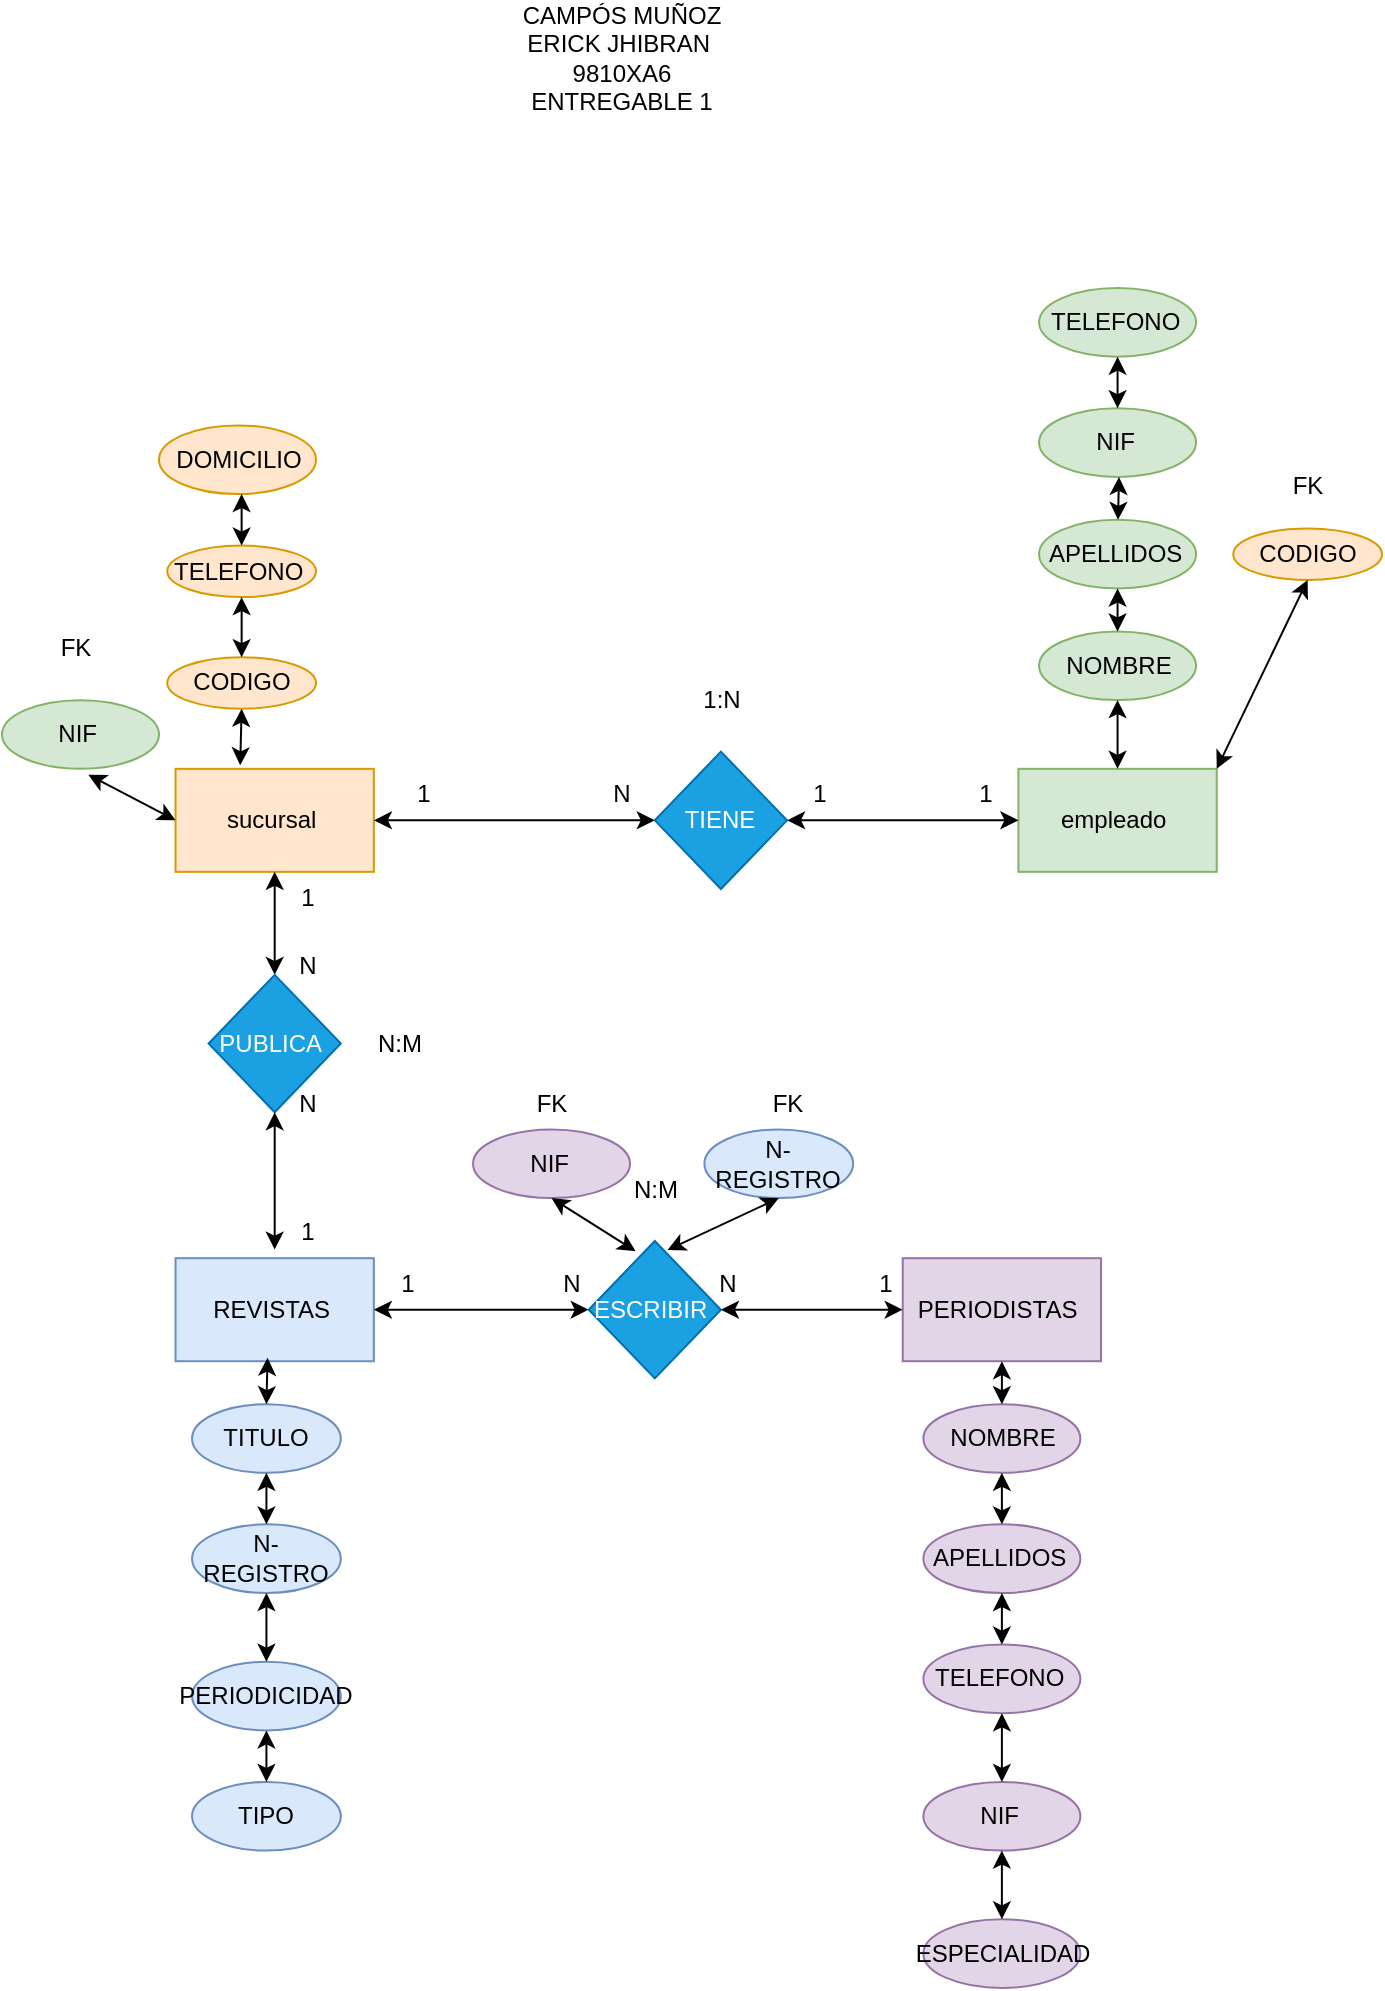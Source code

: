 <mxfile version="21.6.9" type="github">
  <diagram name="Página-1" id="8QFgCUBEhLeUxpsZhSJj">
    <mxGraphModel dx="3679" dy="2755" grid="1" gridSize="10" guides="1" tooltips="1" connect="1" arrows="1" fold="1" page="1" pageScale="1" pageWidth="827" pageHeight="1169" math="0" shadow="0">
      <root>
        <mxCell id="0" />
        <mxCell id="1" parent="0" />
        <mxCell id="Xy-snG1Vy1SHUKCUvtYk-78" value="" style="group" vertex="1" connectable="0" parent="1">
          <mxGeometry x="-770" y="-930" width="690" height="850" as="geometry" />
        </mxCell>
        <mxCell id="Xy-snG1Vy1SHUKCUvtYk-1" value="sucursal&amp;nbsp;" style="rounded=0;whiteSpace=wrap;html=1;fillColor=#ffe6cc;strokeColor=#d79b00;" vertex="1" parent="Xy-snG1Vy1SHUKCUvtYk-78">
          <mxGeometry x="86.766" y="240.404" width="99.162" height="51.515" as="geometry" />
        </mxCell>
        <mxCell id="Xy-snG1Vy1SHUKCUvtYk-2" value="empleado&amp;nbsp;" style="rounded=0;whiteSpace=wrap;html=1;fillColor=#d5e8d4;strokeColor=#82b366;" vertex="1" parent="Xy-snG1Vy1SHUKCUvtYk-78">
          <mxGeometry x="508.204" y="240.404" width="99.162" height="51.515" as="geometry" />
        </mxCell>
        <mxCell id="Xy-snG1Vy1SHUKCUvtYk-3" value="" style="endArrow=classic;startArrow=classic;html=1;rounded=0;exitX=1;exitY=0.5;exitDx=0;exitDy=0;" edge="1" parent="Xy-snG1Vy1SHUKCUvtYk-78" source="Xy-snG1Vy1SHUKCUvtYk-1">
          <mxGeometry width="50" height="50" relative="1" as="geometry">
            <mxPoint x="342.934" y="377.778" as="sourcePoint" />
            <mxPoint x="326.407" y="266.162" as="targetPoint" />
          </mxGeometry>
        </mxCell>
        <mxCell id="Xy-snG1Vy1SHUKCUvtYk-4" value="TIENE" style="rhombus;whiteSpace=wrap;html=1;fillColor=#1ba1e2;fontColor=#ffffff;strokeColor=#006EAF;" vertex="1" parent="Xy-snG1Vy1SHUKCUvtYk-78">
          <mxGeometry x="326.407" y="231.818" width="66.108" height="68.687" as="geometry" />
        </mxCell>
        <mxCell id="Xy-snG1Vy1SHUKCUvtYk-5" value="" style="endArrow=classic;startArrow=classic;html=1;rounded=0;entryX=0;entryY=0.5;entryDx=0;entryDy=0;exitX=1;exitY=0.5;exitDx=0;exitDy=0;" edge="1" parent="Xy-snG1Vy1SHUKCUvtYk-78" source="Xy-snG1Vy1SHUKCUvtYk-4" target="Xy-snG1Vy1SHUKCUvtYk-2">
          <mxGeometry width="50" height="50" relative="1" as="geometry">
            <mxPoint x="342.934" y="377.778" as="sourcePoint" />
            <mxPoint x="384.251" y="334.848" as="targetPoint" />
          </mxGeometry>
        </mxCell>
        <mxCell id="Xy-snG1Vy1SHUKCUvtYk-6" value="1" style="text;html=1;strokeColor=none;fillColor=none;align=center;verticalAlign=middle;whiteSpace=wrap;rounded=0;" vertex="1" parent="Xy-snG1Vy1SHUKCUvtYk-78">
          <mxGeometry x="185.928" y="240.404" width="49.581" height="25.758" as="geometry" />
        </mxCell>
        <mxCell id="Xy-snG1Vy1SHUKCUvtYk-7" value="N" style="text;html=1;strokeColor=none;fillColor=none;align=center;verticalAlign=middle;whiteSpace=wrap;rounded=0;" vertex="1" parent="Xy-snG1Vy1SHUKCUvtYk-78">
          <mxGeometry x="285.09" y="240.404" width="49.581" height="25.758" as="geometry" />
        </mxCell>
        <mxCell id="Xy-snG1Vy1SHUKCUvtYk-8" value="1" style="text;html=1;strokeColor=none;fillColor=none;align=center;verticalAlign=middle;whiteSpace=wrap;rounded=0;" vertex="1" parent="Xy-snG1Vy1SHUKCUvtYk-78">
          <mxGeometry x="384.251" y="240.404" width="49.581" height="25.758" as="geometry" />
        </mxCell>
        <mxCell id="Xy-snG1Vy1SHUKCUvtYk-9" value="1" style="text;html=1;strokeColor=none;fillColor=none;align=center;verticalAlign=middle;whiteSpace=wrap;rounded=0;" vertex="1" parent="Xy-snG1Vy1SHUKCUvtYk-78">
          <mxGeometry x="466.886" y="240.404" width="49.581" height="25.758" as="geometry" />
        </mxCell>
        <mxCell id="Xy-snG1Vy1SHUKCUvtYk-11" value="TITULO" style="ellipse;whiteSpace=wrap;html=1;fillColor=#dae8fc;strokeColor=#6c8ebf;" vertex="1" parent="Xy-snG1Vy1SHUKCUvtYk-78">
          <mxGeometry x="95.03" y="558.081" width="74.371" height="34.343" as="geometry" />
        </mxCell>
        <mxCell id="Xy-snG1Vy1SHUKCUvtYk-12" value="TELEFONO&amp;nbsp;" style="ellipse;whiteSpace=wrap;html=1;fillColor=#ffe6cc;strokeColor=#d79b00;" vertex="1" parent="Xy-snG1Vy1SHUKCUvtYk-78">
          <mxGeometry x="82.635" y="128.788" width="74.371" height="25.758" as="geometry" />
        </mxCell>
        <mxCell id="Xy-snG1Vy1SHUKCUvtYk-13" value="APELLIDOS&amp;nbsp;" style="ellipse;whiteSpace=wrap;html=1;fillColor=#d5e8d4;strokeColor=#82b366;" vertex="1" parent="Xy-snG1Vy1SHUKCUvtYk-78">
          <mxGeometry x="518.533" y="115.909" width="78.503" height="34.343" as="geometry" />
        </mxCell>
        <mxCell id="Xy-snG1Vy1SHUKCUvtYk-14" value="NIF&amp;nbsp;" style="ellipse;whiteSpace=wrap;html=1;fillColor=#d5e8d4;strokeColor=#82b366;" vertex="1" parent="Xy-snG1Vy1SHUKCUvtYk-78">
          <mxGeometry x="518.533" y="60.101" width="78.503" height="34.343" as="geometry" />
        </mxCell>
        <mxCell id="Xy-snG1Vy1SHUKCUvtYk-15" value="NOMBRE" style="ellipse;whiteSpace=wrap;html=1;fillColor=#d5e8d4;strokeColor=#82b366;" vertex="1" parent="Xy-snG1Vy1SHUKCUvtYk-78">
          <mxGeometry x="518.533" y="171.717" width="78.503" height="34.343" as="geometry" />
        </mxCell>
        <mxCell id="Xy-snG1Vy1SHUKCUvtYk-16" value="TELEFONO&amp;nbsp;" style="ellipse;whiteSpace=wrap;html=1;fillColor=#d5e8d4;strokeColor=#82b366;" vertex="1" parent="Xy-snG1Vy1SHUKCUvtYk-78">
          <mxGeometry x="518.533" width="78.503" height="34.343" as="geometry" />
        </mxCell>
        <mxCell id="Xy-snG1Vy1SHUKCUvtYk-17" value="DOMICILIO" style="ellipse;whiteSpace=wrap;html=1;fillColor=#ffe6cc;strokeColor=#d79b00;" vertex="1" parent="Xy-snG1Vy1SHUKCUvtYk-78">
          <mxGeometry x="78.503" y="68.687" width="78.503" height="34.343" as="geometry" />
        </mxCell>
        <mxCell id="Xy-snG1Vy1SHUKCUvtYk-18" value="REVISTAS&amp;nbsp;" style="rounded=0;whiteSpace=wrap;html=1;fillColor=#dae8fc;strokeColor=#6c8ebf;" vertex="1" parent="Xy-snG1Vy1SHUKCUvtYk-78">
          <mxGeometry x="86.766" y="485.101" width="99.162" height="51.515" as="geometry" />
        </mxCell>
        <mxCell id="Xy-snG1Vy1SHUKCUvtYk-19" value="" style="endArrow=classic;startArrow=classic;html=1;rounded=0;entryX=0.5;entryY=1;entryDx=0;entryDy=0;" edge="1" parent="Xy-snG1Vy1SHUKCUvtYk-78" target="Xy-snG1Vy1SHUKCUvtYk-1">
          <mxGeometry width="50" height="50" relative="1" as="geometry">
            <mxPoint x="136.347" y="343.434" as="sourcePoint" />
            <mxPoint x="384.251" y="231.818" as="targetPoint" />
          </mxGeometry>
        </mxCell>
        <mxCell id="Xy-snG1Vy1SHUKCUvtYk-20" value="PUBLICA&amp;nbsp;" style="rhombus;whiteSpace=wrap;html=1;fillColor=#1ba1e2;fontColor=#ffffff;strokeColor=#006EAF;" vertex="1" parent="Xy-snG1Vy1SHUKCUvtYk-78">
          <mxGeometry x="103.293" y="343.434" width="66.108" height="68.687" as="geometry" />
        </mxCell>
        <mxCell id="Xy-snG1Vy1SHUKCUvtYk-21" value="" style="endArrow=classic;startArrow=classic;html=1;rounded=0;exitX=0.5;exitY=1;exitDx=0;exitDy=0;" edge="1" parent="Xy-snG1Vy1SHUKCUvtYk-78" source="Xy-snG1Vy1SHUKCUvtYk-20">
          <mxGeometry width="50" height="50" relative="1" as="geometry">
            <mxPoint x="342.934" y="489.394" as="sourcePoint" />
            <mxPoint x="136.347" y="480.808" as="targetPoint" />
          </mxGeometry>
        </mxCell>
        <mxCell id="Xy-snG1Vy1SHUKCUvtYk-22" value="1" style="text;html=1;strokeColor=none;fillColor=none;align=center;verticalAlign=middle;whiteSpace=wrap;rounded=0;" vertex="1" parent="Xy-snG1Vy1SHUKCUvtYk-78">
          <mxGeometry x="128.084" y="291.919" width="49.581" height="25.758" as="geometry" />
        </mxCell>
        <mxCell id="Xy-snG1Vy1SHUKCUvtYk-23" value="N" style="text;html=1;strokeColor=none;fillColor=none;align=center;verticalAlign=middle;whiteSpace=wrap;rounded=0;" vertex="1" parent="Xy-snG1Vy1SHUKCUvtYk-78">
          <mxGeometry x="128.084" y="326.263" width="49.581" height="25.758" as="geometry" />
        </mxCell>
        <mxCell id="Xy-snG1Vy1SHUKCUvtYk-24" value="N" style="text;html=1;strokeColor=none;fillColor=none;align=center;verticalAlign=middle;whiteSpace=wrap;rounded=0;" vertex="1" parent="Xy-snG1Vy1SHUKCUvtYk-78">
          <mxGeometry x="128.084" y="394.949" width="49.581" height="25.758" as="geometry" />
        </mxCell>
        <mxCell id="Xy-snG1Vy1SHUKCUvtYk-25" value="1" style="text;html=1;strokeColor=none;fillColor=none;align=center;verticalAlign=middle;whiteSpace=wrap;rounded=0;" vertex="1" parent="Xy-snG1Vy1SHUKCUvtYk-78">
          <mxGeometry x="128.084" y="459.343" width="49.581" height="25.758" as="geometry" />
        </mxCell>
        <mxCell id="Xy-snG1Vy1SHUKCUvtYk-26" value="N-REGISTRO" style="ellipse;whiteSpace=wrap;html=1;fillColor=#dae8fc;strokeColor=#6c8ebf;" vertex="1" parent="Xy-snG1Vy1SHUKCUvtYk-78">
          <mxGeometry x="95.03" y="618.182" width="74.371" height="34.343" as="geometry" />
        </mxCell>
        <mxCell id="Xy-snG1Vy1SHUKCUvtYk-27" value="PERIODICIDAD" style="ellipse;whiteSpace=wrap;html=1;fillColor=#dae8fc;strokeColor=#6c8ebf;" vertex="1" parent="Xy-snG1Vy1SHUKCUvtYk-78">
          <mxGeometry x="95.03" y="686.869" width="74.371" height="34.343" as="geometry" />
        </mxCell>
        <mxCell id="Xy-snG1Vy1SHUKCUvtYk-28" value="TIPO" style="ellipse;whiteSpace=wrap;html=1;fillColor=#dae8fc;strokeColor=#6c8ebf;" vertex="1" parent="Xy-snG1Vy1SHUKCUvtYk-78">
          <mxGeometry x="95.03" y="746.97" width="74.371" height="34.343" as="geometry" />
        </mxCell>
        <mxCell id="Xy-snG1Vy1SHUKCUvtYk-29" value="CODIGO" style="ellipse;whiteSpace=wrap;html=1;fillColor=#ffe6cc;strokeColor=#d79b00;" vertex="1" parent="Xy-snG1Vy1SHUKCUvtYk-78">
          <mxGeometry x="82.635" y="184.596" width="74.371" height="25.758" as="geometry" />
        </mxCell>
        <mxCell id="Xy-snG1Vy1SHUKCUvtYk-30" value="" style="endArrow=classic;startArrow=classic;html=1;rounded=0;exitX=1;exitY=0.5;exitDx=0;exitDy=0;" edge="1" parent="Xy-snG1Vy1SHUKCUvtYk-78" source="Xy-snG1Vy1SHUKCUvtYk-18">
          <mxGeometry width="50" height="50" relative="1" as="geometry">
            <mxPoint x="342.934" y="489.394" as="sourcePoint" />
            <mxPoint x="293.353" y="510.859" as="targetPoint" />
          </mxGeometry>
        </mxCell>
        <mxCell id="Xy-snG1Vy1SHUKCUvtYk-31" value="ESCRIBIR&amp;nbsp;" style="rhombus;whiteSpace=wrap;html=1;fillColor=#1ba1e2;fontColor=#ffffff;strokeColor=#006EAF;" vertex="1" parent="Xy-snG1Vy1SHUKCUvtYk-78">
          <mxGeometry x="293.353" y="476.515" width="66.108" height="68.687" as="geometry" />
        </mxCell>
        <mxCell id="Xy-snG1Vy1SHUKCUvtYk-32" value="PERIODISTAS&amp;nbsp;" style="rounded=0;whiteSpace=wrap;html=1;fillColor=#e1d5e7;strokeColor=#9673a6;" vertex="1" parent="Xy-snG1Vy1SHUKCUvtYk-78">
          <mxGeometry x="450.359" y="485.101" width="99.162" height="51.515" as="geometry" />
        </mxCell>
        <mxCell id="Xy-snG1Vy1SHUKCUvtYk-33" value="" style="endArrow=classic;startArrow=classic;html=1;rounded=0;exitX=1;exitY=0.5;exitDx=0;exitDy=0;" edge="1" parent="Xy-snG1Vy1SHUKCUvtYk-78" source="Xy-snG1Vy1SHUKCUvtYk-31">
          <mxGeometry width="50" height="50" relative="1" as="geometry">
            <mxPoint x="342.934" y="489.394" as="sourcePoint" />
            <mxPoint x="450.359" y="510.859" as="targetPoint" />
          </mxGeometry>
        </mxCell>
        <mxCell id="Xy-snG1Vy1SHUKCUvtYk-34" value="1" style="text;html=1;strokeColor=none;fillColor=none;align=center;verticalAlign=middle;whiteSpace=wrap;rounded=0;" vertex="1" parent="Xy-snG1Vy1SHUKCUvtYk-78">
          <mxGeometry x="417.305" y="485.101" width="49.581" height="25.758" as="geometry" />
        </mxCell>
        <mxCell id="Xy-snG1Vy1SHUKCUvtYk-35" value="N" style="text;html=1;strokeColor=none;fillColor=none;align=center;verticalAlign=middle;whiteSpace=wrap;rounded=0;" vertex="1" parent="Xy-snG1Vy1SHUKCUvtYk-78">
          <mxGeometry x="337.976" y="485.101" width="49.581" height="25.758" as="geometry" />
        </mxCell>
        <mxCell id="Xy-snG1Vy1SHUKCUvtYk-36" value="1" style="text;html=1;strokeColor=none;fillColor=none;align=center;verticalAlign=middle;whiteSpace=wrap;rounded=0;" vertex="1" parent="Xy-snG1Vy1SHUKCUvtYk-78">
          <mxGeometry x="177.665" y="485.101" width="49.581" height="25.758" as="geometry" />
        </mxCell>
        <mxCell id="Xy-snG1Vy1SHUKCUvtYk-37" value="N" style="text;html=1;strokeColor=none;fillColor=none;align=center;verticalAlign=middle;whiteSpace=wrap;rounded=0;" vertex="1" parent="Xy-snG1Vy1SHUKCUvtYk-78">
          <mxGeometry x="260.299" y="485.101" width="49.581" height="25.758" as="geometry" />
        </mxCell>
        <mxCell id="Xy-snG1Vy1SHUKCUvtYk-38" value="NOMBRE" style="ellipse;whiteSpace=wrap;html=1;fillColor=#e1d5e7;strokeColor=#9673a6;" vertex="1" parent="Xy-snG1Vy1SHUKCUvtYk-78">
          <mxGeometry x="460.689" y="558.081" width="78.503" height="34.343" as="geometry" />
        </mxCell>
        <mxCell id="Xy-snG1Vy1SHUKCUvtYk-40" value="APELLIDOS&amp;nbsp;" style="ellipse;whiteSpace=wrap;html=1;fillColor=#e1d5e7;strokeColor=#9673a6;" vertex="1" parent="Xy-snG1Vy1SHUKCUvtYk-78">
          <mxGeometry x="460.689" y="618.182" width="78.503" height="34.343" as="geometry" />
        </mxCell>
        <mxCell id="Xy-snG1Vy1SHUKCUvtYk-41" value="NIF&amp;nbsp;" style="ellipse;whiteSpace=wrap;html=1;fillColor=#e1d5e7;strokeColor=#9673a6;" vertex="1" parent="Xy-snG1Vy1SHUKCUvtYk-78">
          <mxGeometry x="460.689" y="746.97" width="78.503" height="34.343" as="geometry" />
        </mxCell>
        <mxCell id="Xy-snG1Vy1SHUKCUvtYk-42" value="TELEFONO&amp;nbsp;" style="ellipse;whiteSpace=wrap;html=1;fillColor=#e1d5e7;strokeColor=#9673a6;" vertex="1" parent="Xy-snG1Vy1SHUKCUvtYk-78">
          <mxGeometry x="460.689" y="678.283" width="78.503" height="34.343" as="geometry" />
        </mxCell>
        <mxCell id="Xy-snG1Vy1SHUKCUvtYk-43" value="ESPECIALIDAD" style="ellipse;whiteSpace=wrap;html=1;fillColor=#e1d5e7;strokeColor=#9673a6;" vertex="1" parent="Xy-snG1Vy1SHUKCUvtYk-78">
          <mxGeometry x="460.689" y="815.657" width="78.503" height="34.343" as="geometry" />
        </mxCell>
        <mxCell id="Xy-snG1Vy1SHUKCUvtYk-44" value="N:M" style="text;html=1;strokeColor=none;fillColor=none;align=center;verticalAlign=middle;whiteSpace=wrap;rounded=0;" vertex="1" parent="Xy-snG1Vy1SHUKCUvtYk-78">
          <mxGeometry x="301.617" y="437.879" width="49.581" height="25.758" as="geometry" />
        </mxCell>
        <mxCell id="Xy-snG1Vy1SHUKCUvtYk-45" value="N:M" style="text;html=1;strokeColor=none;fillColor=none;align=center;verticalAlign=middle;whiteSpace=wrap;rounded=0;" vertex="1" parent="Xy-snG1Vy1SHUKCUvtYk-78">
          <mxGeometry x="173.533" y="364.899" width="49.581" height="25.758" as="geometry" />
        </mxCell>
        <mxCell id="Xy-snG1Vy1SHUKCUvtYk-46" value="1:N" style="text;html=1;strokeColor=none;fillColor=none;align=center;verticalAlign=middle;whiteSpace=wrap;rounded=0;" vertex="1" parent="Xy-snG1Vy1SHUKCUvtYk-78">
          <mxGeometry x="334.671" y="193.182" width="49.581" height="25.758" as="geometry" />
        </mxCell>
        <mxCell id="Xy-snG1Vy1SHUKCUvtYk-47" value="CODIGO" style="ellipse;whiteSpace=wrap;html=1;fillColor=#ffe6cc;strokeColor=#d79b00;" vertex="1" parent="Xy-snG1Vy1SHUKCUvtYk-78">
          <mxGeometry x="615.629" y="120.202" width="74.371" height="25.758" as="geometry" />
        </mxCell>
        <mxCell id="Xy-snG1Vy1SHUKCUvtYk-48" value="FK" style="text;html=1;strokeColor=none;fillColor=none;align=center;verticalAlign=middle;whiteSpace=wrap;rounded=0;" vertex="1" parent="Xy-snG1Vy1SHUKCUvtYk-78">
          <mxGeometry x="628.024" y="85.859" width="49.581" height="25.758" as="geometry" />
        </mxCell>
        <mxCell id="Xy-snG1Vy1SHUKCUvtYk-49" value="NIF&amp;nbsp;" style="ellipse;whiteSpace=wrap;html=1;fillColor=#d5e8d4;strokeColor=#82b366;" vertex="1" parent="Xy-snG1Vy1SHUKCUvtYk-78">
          <mxGeometry y="206.061" width="78.503" height="34.343" as="geometry" />
        </mxCell>
        <mxCell id="Xy-snG1Vy1SHUKCUvtYk-50" value="FK" style="text;html=1;strokeColor=none;fillColor=none;align=center;verticalAlign=middle;whiteSpace=wrap;rounded=0;" vertex="1" parent="Xy-snG1Vy1SHUKCUvtYk-78">
          <mxGeometry x="12.395" y="167.424" width="49.581" height="25.758" as="geometry" />
        </mxCell>
        <mxCell id="Xy-snG1Vy1SHUKCUvtYk-51" value="" style="endArrow=classic;startArrow=classic;html=1;rounded=0;entryX=0.5;entryY=1;entryDx=0;entryDy=0;exitX=0.5;exitY=0;exitDx=0;exitDy=0;" edge="1" parent="Xy-snG1Vy1SHUKCUvtYk-78" source="Xy-snG1Vy1SHUKCUvtYk-14" target="Xy-snG1Vy1SHUKCUvtYk-16">
          <mxGeometry width="50" height="50" relative="1" as="geometry">
            <mxPoint x="309.88" y="214.646" as="sourcePoint" />
            <mxPoint x="351.198" y="171.717" as="targetPoint" />
          </mxGeometry>
        </mxCell>
        <mxCell id="Xy-snG1Vy1SHUKCUvtYk-52" value="" style="endArrow=classic;startArrow=classic;html=1;rounded=0;entryX=0.509;entryY=1;entryDx=0;entryDy=0;entryPerimeter=0;" edge="1" parent="Xy-snG1Vy1SHUKCUvtYk-78" source="Xy-snG1Vy1SHUKCUvtYk-13" target="Xy-snG1Vy1SHUKCUvtYk-14">
          <mxGeometry width="50" height="50" relative="1" as="geometry">
            <mxPoint x="309.88" y="214.646" as="sourcePoint" />
            <mxPoint x="351.198" y="171.717" as="targetPoint" />
          </mxGeometry>
        </mxCell>
        <mxCell id="Xy-snG1Vy1SHUKCUvtYk-53" value="" style="endArrow=classic;startArrow=classic;html=1;rounded=0;entryX=0.5;entryY=1;entryDx=0;entryDy=0;exitX=0.5;exitY=0;exitDx=0;exitDy=0;" edge="1" parent="Xy-snG1Vy1SHUKCUvtYk-78" source="Xy-snG1Vy1SHUKCUvtYk-15" target="Xy-snG1Vy1SHUKCUvtYk-13">
          <mxGeometry width="50" height="50" relative="1" as="geometry">
            <mxPoint x="309.88" y="214.646" as="sourcePoint" />
            <mxPoint x="351.198" y="171.717" as="targetPoint" />
          </mxGeometry>
        </mxCell>
        <mxCell id="Xy-snG1Vy1SHUKCUvtYk-54" value="" style="endArrow=classic;startArrow=classic;html=1;rounded=0;entryX=0.5;entryY=1;entryDx=0;entryDy=0;exitX=0.5;exitY=0;exitDx=0;exitDy=0;" edge="1" parent="Xy-snG1Vy1SHUKCUvtYk-78" source="Xy-snG1Vy1SHUKCUvtYk-2" target="Xy-snG1Vy1SHUKCUvtYk-15">
          <mxGeometry width="50" height="50" relative="1" as="geometry">
            <mxPoint x="309.88" y="291.919" as="sourcePoint" />
            <mxPoint x="351.198" y="248.99" as="targetPoint" />
          </mxGeometry>
        </mxCell>
        <mxCell id="Xy-snG1Vy1SHUKCUvtYk-55" value="" style="endArrow=classic;startArrow=classic;html=1;rounded=0;entryX=0.5;entryY=1;entryDx=0;entryDy=0;exitX=1;exitY=0;exitDx=0;exitDy=0;" edge="1" parent="Xy-snG1Vy1SHUKCUvtYk-78" source="Xy-snG1Vy1SHUKCUvtYk-2" target="Xy-snG1Vy1SHUKCUvtYk-47">
          <mxGeometry width="50" height="50" relative="1" as="geometry">
            <mxPoint x="309.88" y="145.96" as="sourcePoint" />
            <mxPoint x="351.198" y="103.03" as="targetPoint" />
          </mxGeometry>
        </mxCell>
        <mxCell id="Xy-snG1Vy1SHUKCUvtYk-56" value="N-REGISTRO" style="ellipse;whiteSpace=wrap;html=1;fillColor=#dae8fc;strokeColor=#6c8ebf;" vertex="1" parent="Xy-snG1Vy1SHUKCUvtYk-78">
          <mxGeometry x="351.198" y="420.707" width="74.371" height="34.343" as="geometry" />
        </mxCell>
        <mxCell id="Xy-snG1Vy1SHUKCUvtYk-57" value="NIF&amp;nbsp;" style="ellipse;whiteSpace=wrap;html=1;fillColor=#e1d5e7;strokeColor=#9673a6;" vertex="1" parent="Xy-snG1Vy1SHUKCUvtYk-78">
          <mxGeometry x="235.509" y="420.707" width="78.503" height="34.343" as="geometry" />
        </mxCell>
        <mxCell id="Xy-snG1Vy1SHUKCUvtYk-58" value="FK" style="text;html=1;strokeColor=none;fillColor=none;align=center;verticalAlign=middle;whiteSpace=wrap;rounded=0;" vertex="1" parent="Xy-snG1Vy1SHUKCUvtYk-78">
          <mxGeometry x="249.97" y="394.949" width="49.581" height="25.758" as="geometry" />
        </mxCell>
        <mxCell id="Xy-snG1Vy1SHUKCUvtYk-59" value="FK" style="text;html=1;strokeColor=none;fillColor=none;align=center;verticalAlign=middle;whiteSpace=wrap;rounded=0;" vertex="1" parent="Xy-snG1Vy1SHUKCUvtYk-78">
          <mxGeometry x="367.725" y="394.949" width="49.581" height="25.758" as="geometry" />
        </mxCell>
        <mxCell id="Xy-snG1Vy1SHUKCUvtYk-60" value="" style="endArrow=classic;startArrow=classic;html=1;rounded=0;entryX=0.5;entryY=1;entryDx=0;entryDy=0;exitX=0.355;exitY=0.074;exitDx=0;exitDy=0;exitPerimeter=0;" edge="1" parent="Xy-snG1Vy1SHUKCUvtYk-78" source="Xy-snG1Vy1SHUKCUvtYk-31" target="Xy-snG1Vy1SHUKCUvtYk-57">
          <mxGeometry width="50" height="50" relative="1" as="geometry">
            <mxPoint x="301.617" y="497.98" as="sourcePoint" />
            <mxPoint x="351.198" y="463.636" as="targetPoint" />
          </mxGeometry>
        </mxCell>
        <mxCell id="Xy-snG1Vy1SHUKCUvtYk-61" value="" style="endArrow=classic;startArrow=classic;html=1;rounded=0;entryX=0.5;entryY=1;entryDx=0;entryDy=0;exitX=0.596;exitY=0.065;exitDx=0;exitDy=0;exitPerimeter=0;" edge="1" parent="Xy-snG1Vy1SHUKCUvtYk-78" source="Xy-snG1Vy1SHUKCUvtYk-31" target="Xy-snG1Vy1SHUKCUvtYk-56">
          <mxGeometry width="50" height="50" relative="1" as="geometry">
            <mxPoint x="309.88" y="506.566" as="sourcePoint" />
            <mxPoint x="351.198" y="463.636" as="targetPoint" />
          </mxGeometry>
        </mxCell>
        <mxCell id="Xy-snG1Vy1SHUKCUvtYk-64" value="" style="endArrow=classic;startArrow=classic;html=1;rounded=0;exitX=0.5;exitY=0;exitDx=0;exitDy=0;entryX=0.5;entryY=1;entryDx=0;entryDy=0;" edge="1" parent="Xy-snG1Vy1SHUKCUvtYk-78" source="Xy-snG1Vy1SHUKCUvtYk-28" target="Xy-snG1Vy1SHUKCUvtYk-27">
          <mxGeometry width="50" height="50" relative="1" as="geometry">
            <mxPoint x="309.88" y="652.525" as="sourcePoint" />
            <mxPoint x="351.198" y="609.596" as="targetPoint" />
          </mxGeometry>
        </mxCell>
        <mxCell id="Xy-snG1Vy1SHUKCUvtYk-65" value="" style="endArrow=classic;startArrow=classic;html=1;rounded=0;exitX=0.5;exitY=0;exitDx=0;exitDy=0;entryX=0.5;entryY=1;entryDx=0;entryDy=0;" edge="1" parent="Xy-snG1Vy1SHUKCUvtYk-78" source="Xy-snG1Vy1SHUKCUvtYk-27" target="Xy-snG1Vy1SHUKCUvtYk-26">
          <mxGeometry width="50" height="50" relative="1" as="geometry">
            <mxPoint x="309.88" y="652.525" as="sourcePoint" />
            <mxPoint x="351.198" y="609.596" as="targetPoint" />
          </mxGeometry>
        </mxCell>
        <mxCell id="Xy-snG1Vy1SHUKCUvtYk-66" value="" style="endArrow=classic;startArrow=classic;html=1;rounded=0;exitX=0.5;exitY=0;exitDx=0;exitDy=0;entryX=0.5;entryY=1;entryDx=0;entryDy=0;" edge="1" parent="Xy-snG1Vy1SHUKCUvtYk-78" source="Xy-snG1Vy1SHUKCUvtYk-26" target="Xy-snG1Vy1SHUKCUvtYk-11">
          <mxGeometry width="50" height="50" relative="1" as="geometry">
            <mxPoint x="309.88" y="652.525" as="sourcePoint" />
            <mxPoint x="351.198" y="609.596" as="targetPoint" />
          </mxGeometry>
        </mxCell>
        <mxCell id="Xy-snG1Vy1SHUKCUvtYk-67" value="" style="endArrow=classic;startArrow=classic;html=1;rounded=0;exitX=0.5;exitY=0;exitDx=0;exitDy=0;entryX=0.464;entryY=0.966;entryDx=0;entryDy=0;entryPerimeter=0;" edge="1" parent="Xy-snG1Vy1SHUKCUvtYk-78" source="Xy-snG1Vy1SHUKCUvtYk-11" target="Xy-snG1Vy1SHUKCUvtYk-18">
          <mxGeometry width="50" height="50" relative="1" as="geometry">
            <mxPoint x="309.88" y="652.525" as="sourcePoint" />
            <mxPoint x="132.216" y="540.909" as="targetPoint" />
          </mxGeometry>
        </mxCell>
        <mxCell id="Xy-snG1Vy1SHUKCUvtYk-69" value="" style="endArrow=classic;startArrow=classic;html=1;rounded=0;entryX=0.5;entryY=1;entryDx=0;entryDy=0;exitX=0.326;exitY=-0.034;exitDx=0;exitDy=0;exitPerimeter=0;" edge="1" parent="Xy-snG1Vy1SHUKCUvtYk-78" source="Xy-snG1Vy1SHUKCUvtYk-1" target="Xy-snG1Vy1SHUKCUvtYk-29">
          <mxGeometry width="50" height="50" relative="1" as="geometry">
            <mxPoint x="119.82" y="231.818" as="sourcePoint" />
            <mxPoint x="351.198" y="171.717" as="targetPoint" />
          </mxGeometry>
        </mxCell>
        <mxCell id="Xy-snG1Vy1SHUKCUvtYk-70" value="" style="endArrow=classic;startArrow=classic;html=1;rounded=0;entryX=0.526;entryY=1;entryDx=0;entryDy=0;entryPerimeter=0;" edge="1" parent="Xy-snG1Vy1SHUKCUvtYk-78" source="Xy-snG1Vy1SHUKCUvtYk-12" target="Xy-snG1Vy1SHUKCUvtYk-17">
          <mxGeometry width="50" height="50" relative="1" as="geometry">
            <mxPoint x="309.88" y="214.646" as="sourcePoint" />
            <mxPoint x="351.198" y="171.717" as="targetPoint" />
          </mxGeometry>
        </mxCell>
        <mxCell id="Xy-snG1Vy1SHUKCUvtYk-71" value="" style="endArrow=classic;startArrow=classic;html=1;rounded=0;exitX=0.5;exitY=0;exitDx=0;exitDy=0;entryX=0.5;entryY=1;entryDx=0;entryDy=0;" edge="1" parent="Xy-snG1Vy1SHUKCUvtYk-78" source="Xy-snG1Vy1SHUKCUvtYk-29" target="Xy-snG1Vy1SHUKCUvtYk-12">
          <mxGeometry width="50" height="50" relative="1" as="geometry">
            <mxPoint x="309.88" y="214.646" as="sourcePoint" />
            <mxPoint x="351.198" y="171.717" as="targetPoint" />
          </mxGeometry>
        </mxCell>
        <mxCell id="Xy-snG1Vy1SHUKCUvtYk-72" value="" style="endArrow=classic;startArrow=classic;html=1;rounded=0;exitX=0.55;exitY=1.086;exitDx=0;exitDy=0;exitPerimeter=0;entryX=0;entryY=0.5;entryDx=0;entryDy=0;" edge="1" parent="Xy-snG1Vy1SHUKCUvtYk-78" source="Xy-snG1Vy1SHUKCUvtYk-49" target="Xy-snG1Vy1SHUKCUvtYk-1">
          <mxGeometry width="50" height="50" relative="1" as="geometry">
            <mxPoint x="309.88" y="214.646" as="sourcePoint" />
            <mxPoint x="351.198" y="171.717" as="targetPoint" />
          </mxGeometry>
        </mxCell>
        <mxCell id="Xy-snG1Vy1SHUKCUvtYk-73" value="" style="endArrow=classic;startArrow=classic;html=1;rounded=0;entryX=0.5;entryY=1;entryDx=0;entryDy=0;" edge="1" parent="Xy-snG1Vy1SHUKCUvtYk-78" source="Xy-snG1Vy1SHUKCUvtYk-38" target="Xy-snG1Vy1SHUKCUvtYk-32">
          <mxGeometry width="50" height="50" relative="1" as="geometry">
            <mxPoint x="309.88" y="652.525" as="sourcePoint" />
            <mxPoint x="351.198" y="609.596" as="targetPoint" />
          </mxGeometry>
        </mxCell>
        <mxCell id="Xy-snG1Vy1SHUKCUvtYk-74" value="" style="endArrow=classic;startArrow=classic;html=1;rounded=0;entryX=0.5;entryY=1;entryDx=0;entryDy=0;exitX=0.5;exitY=0;exitDx=0;exitDy=0;" edge="1" parent="Xy-snG1Vy1SHUKCUvtYk-78" source="Xy-snG1Vy1SHUKCUvtYk-40" target="Xy-snG1Vy1SHUKCUvtYk-38">
          <mxGeometry width="50" height="50" relative="1" as="geometry">
            <mxPoint x="309.88" y="652.525" as="sourcePoint" />
            <mxPoint x="351.198" y="609.596" as="targetPoint" />
          </mxGeometry>
        </mxCell>
        <mxCell id="Xy-snG1Vy1SHUKCUvtYk-75" value="" style="endArrow=classic;startArrow=classic;html=1;rounded=0;entryX=0.5;entryY=1;entryDx=0;entryDy=0;exitX=0.5;exitY=0;exitDx=0;exitDy=0;" edge="1" parent="Xy-snG1Vy1SHUKCUvtYk-78" source="Xy-snG1Vy1SHUKCUvtYk-42" target="Xy-snG1Vy1SHUKCUvtYk-40">
          <mxGeometry width="50" height="50" relative="1" as="geometry">
            <mxPoint x="309.88" y="652.525" as="sourcePoint" />
            <mxPoint x="351.198" y="609.596" as="targetPoint" />
          </mxGeometry>
        </mxCell>
        <mxCell id="Xy-snG1Vy1SHUKCUvtYk-76" value="" style="endArrow=classic;startArrow=classic;html=1;rounded=0;entryX=0.5;entryY=1;entryDx=0;entryDy=0;exitX=0.5;exitY=0;exitDx=0;exitDy=0;" edge="1" parent="Xy-snG1Vy1SHUKCUvtYk-78" source="Xy-snG1Vy1SHUKCUvtYk-41" target="Xy-snG1Vy1SHUKCUvtYk-42">
          <mxGeometry width="50" height="50" relative="1" as="geometry">
            <mxPoint x="309.88" y="652.525" as="sourcePoint" />
            <mxPoint x="351.198" y="609.596" as="targetPoint" />
          </mxGeometry>
        </mxCell>
        <mxCell id="Xy-snG1Vy1SHUKCUvtYk-77" value="" style="endArrow=classic;startArrow=classic;html=1;rounded=0;entryX=0.5;entryY=1;entryDx=0;entryDy=0;exitX=0.5;exitY=0;exitDx=0;exitDy=0;" edge="1" parent="Xy-snG1Vy1SHUKCUvtYk-78" source="Xy-snG1Vy1SHUKCUvtYk-43" target="Xy-snG1Vy1SHUKCUvtYk-41">
          <mxGeometry width="50" height="50" relative="1" as="geometry">
            <mxPoint x="309.88" y="721.212" as="sourcePoint" />
            <mxPoint x="351.198" y="678.283" as="targetPoint" />
          </mxGeometry>
        </mxCell>
        <mxCell id="Xy-snG1Vy1SHUKCUvtYk-81" value="CAMPÓS MUÑOZ ERICK JHIBRAN&amp;nbsp;&lt;br&gt;9810XA6&lt;br&gt;ENTREGABLE 1" style="text;html=1;strokeColor=none;fillColor=none;align=center;verticalAlign=middle;whiteSpace=wrap;rounded=0;" vertex="1" parent="1">
          <mxGeometry x="-530" y="-1060" width="140" height="30" as="geometry" />
        </mxCell>
      </root>
    </mxGraphModel>
  </diagram>
</mxfile>
